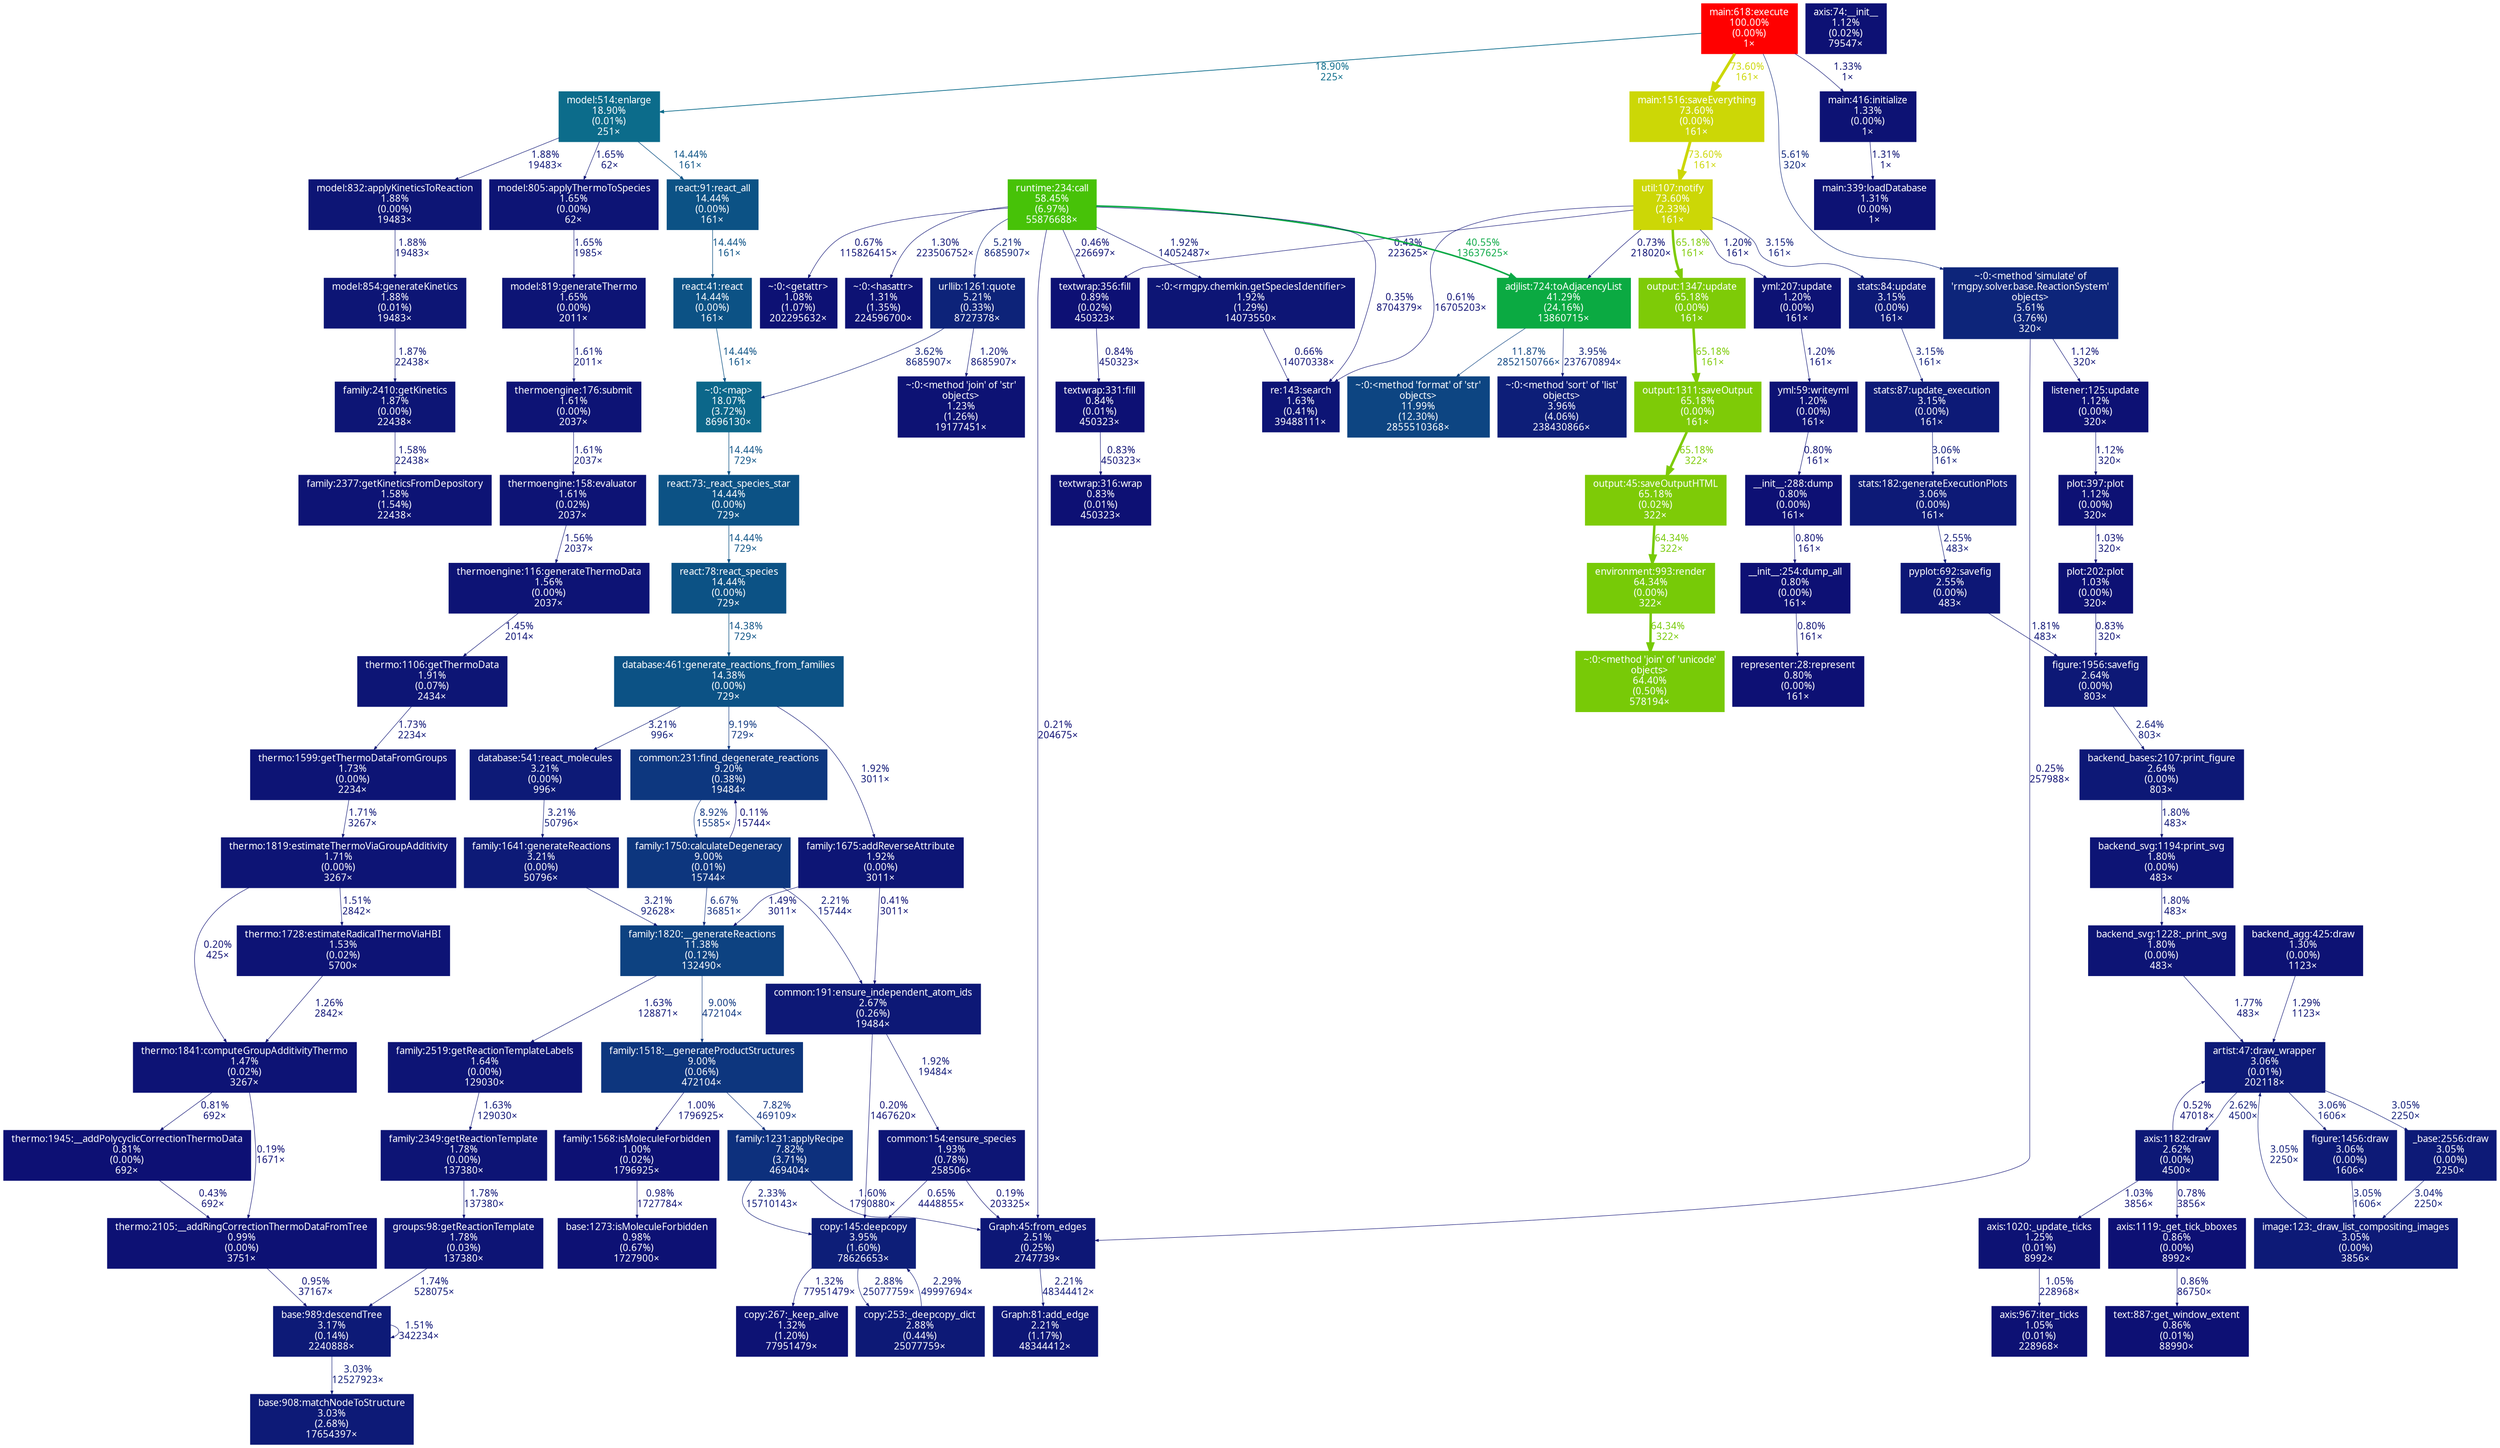 digraph {
	graph [fontname=ArialMT, nodesep=0.125, ranksep=0.25];
	node [fontcolor=white, fontname=ArialMT, height=0, shape=box, style=filled, width=0];
	edge [fontname=ArialMT];
	32 [color="#0d307d", fontcolor="#ffffff", fontsize="10.00", label="family:1231:applyRecipe\n7.82%\n(3.71%)\n469404×"];
	32 -> 255 [arrowsize="0.35", color="#0d1776", fontcolor="#0d1776", fontsize="10.00", label="2.33%\n15710143×", labeldistance="0.50", penwidth="0.50"];
	32 -> 2831 [arrowsize="0.35", color="#0d1375", fontcolor="#0d1375", fontsize="10.00", label="1.60%\n1790880×", labeldistance="0.50", penwidth="0.50"];
	50 [color="#0d1174", fontcolor="#ffffff", fontsize="10.00", label="thermo:2105:__addRingCorrectionThermoDataFromTree\n0.99%\n(0.00%)\n3751×"];
	50 -> 2561 [arrowsize="0.35", color="#0d1174", fontcolor="#0d1174", fontsize="10.00", label="0.95%\n37167×", labeldistance="0.50", penwidth="0.50"];
	52 [color="#0d1375", fontcolor="#ffffff", fontsize="10.00", label="family:2377:getKineticsFromDepository\n1.58%\n(1.54%)\n22438×"];
	57 [color="#0d1174", fontcolor="#ffffff", fontsize="10.00", label="base:1273:isMoleculeForbidden\n0.98%\n(0.67%)\n1727900×"];
	66 [color="#7ecb07", fontcolor="#ffffff", fontsize="10.00", label="output:45:saveOutputHTML\n65.18%\n(0.02%)\n322×"];
	66 -> 3070 [arrowsize="0.80", color="#77ca07", fontcolor="#77ca07", fontsize="10.00", label="64.34%\n322×", labeldistance="2.57", penwidth="2.57"];
	67 [color="#7ecb07", fontcolor="#ffffff", fontsize="10.00", label="output:1311:saveOutput\n65.18%\n(0.00%)\n161×"];
	67 -> 66 [arrowsize="0.81", color="#7ecb07", fontcolor="#7ecb07", fontsize="10.00", label="65.18%\n322×", labeldistance="2.61", penwidth="2.61"];
	69 [color="#0c678a", fontcolor="#ffffff", fontsize="10.00", label="~:0:<map>\n18.07%\n(3.72%)\n8696130×"];
	69 -> 4305 [arrowsize="0.38", color="#0c5285", fontcolor="#0c5285", fontsize="10.00", label="14.44%\n729×", labeldistance="0.58", penwidth="0.58"];
	120 [color="#0d1475", fontcolor="#ffffff", fontsize="10.00", label="groups:98:getReactionTemplate\n1.78%\n(0.03%)\n137380×"];
	120 -> 2561 [arrowsize="0.35", color="#0d1475", fontcolor="#0d1475", fontsize="10.00", label="1.74%\n528075×", labeldistance="0.50", penwidth="0.50"];
	168 [color="#0d1a77", fontcolor="#ffffff", fontsize="10.00", label="_base:2556:draw\n3.05%\n(0.00%)\n2250×"];
	168 -> 4208 [arrowsize="0.35", color="#0d1a77", fontcolor="#0d1a77", fontsize="10.00", label="3.04%\n2250×", labeldistance="0.50", penwidth="0.50"];
	179 [color="#0d1174", fontcolor="#ffffff", fontsize="10.00", label="plot:202:plot\n1.03%\n(0.00%)\n320×"];
	179 -> 616 [arrowsize="0.35", color="#0d1074", fontcolor="#0d1074", fontsize="10.00", label="0.83%\n320×", labeldistance="0.50", penwidth="0.50"];
	199 [color="#0d1174", fontcolor="#ffffff", fontsize="10.00", label="~:0:<getattr>\n1.08%\n(1.07%)\n202295632×"];
	228 [color="#0d1274", fontcolor="#ffffff", fontsize="10.00", label="~:0:<hasattr>\n1.31%\n(1.35%)\n224596700×"];
	255 [color="#0d1e78", fontcolor="#ffffff", fontsize="10.00", label="copy:145:deepcopy\n3.95%\n(1.60%)\n78626653×"];
	255 -> 979 [arrowsize="0.35", color="#0d1274", fontcolor="#0d1274", fontsize="10.00", label="1.32%\n77951479×", labeldistance="0.50", penwidth="0.50"];
	255 -> 985 [arrowsize="0.35", color="#0d1976", fontcolor="#0d1976", fontsize="10.00", label="2.88%\n25077759×", labeldistance="0.50", penwidth="0.50"];
	281 [color="#ff0000", fontcolor="#ffffff", fontsize="10.00", label="main:618:execute\n100.00%\n(0.00%)\n1×"];
	281 -> 372 [arrowsize="0.35", color="#0d1274", fontcolor="#0d1274", fontsize="10.00", label="1.33%\n1×", labeldistance="0.50", penwidth="0.50"];
	281 -> 935 [arrowsize="0.43", color="#0c6c8b", fontcolor="#0c6c8b", fontsize="10.00", label="18.90%\n225×", labeldistance="0.76", penwidth="0.76"];
	281 -> 1057 [arrowsize="0.35", color="#0d257a", fontcolor="#0d257a", fontsize="10.00", label="5.61%\n320×", labeldistance="0.50", penwidth="0.50"];
	281 -> 1232 [arrowsize="0.86", color="#ccd706", fontcolor="#ccd706", fontsize="10.00", label="73.60%\n161×", labeldistance="2.94", penwidth="2.94"];
	371 [color="#0d1375", fontcolor="#ffffff", fontsize="10.00", label="thermoengine:176:submit\n1.61%\n(0.00%)\n2037×"];
	371 -> 885 [arrowsize="0.35", color="#0d1375", fontcolor="#0d1375", fontsize="10.00", label="1.61%\n2037×", labeldistance="0.50", penwidth="0.50"];
	372 [color="#0d1274", fontcolor="#ffffff", fontsize="10.00", label="main:416:initialize\n1.33%\n(0.00%)\n1×"];
	372 -> 1982 [arrowsize="0.35", color="#0d1274", fontcolor="#0d1274", fontsize="10.00", label="1.31%\n1×", labeldistance="0.50", penwidth="0.50"];
	373 [color="#0d1475", fontcolor="#ffffff", fontsize="10.00", label="model:819:generateThermo\n1.65%\n(0.00%)\n2011×"];
	373 -> 371 [arrowsize="0.35", color="#0d1375", fontcolor="#0d1375", fontsize="10.00", label="1.61%\n2011×", labeldistance="0.50", penwidth="0.50"];
	401 [color="#0d1876", fontcolor="#ffffff", fontsize="10.00", label="backend_bases:2107:print_figure\n2.64%\n(0.00%)\n803×"];
	401 -> 1691 [arrowsize="0.35", color="#0d1475", fontcolor="#0d1475", fontsize="10.00", label="1.80%\n483×", labeldistance="0.50", penwidth="0.50"];
	403 [color="#0d1575", fontcolor="#ffffff", fontsize="10.00", label="family:1675:addReverseAttribute\n1.92%\n(0.00%)\n3011×"];
	403 -> 1048 [arrowsize="0.35", color="#0d0e73", fontcolor="#0d0e73", fontsize="10.00", label="0.41%\n3011×", labeldistance="0.50", penwidth="0.50"];
	403 -> 1726 [arrowsize="0.35", color="#0d1375", fontcolor="#0d1375", fontsize="10.00", label="1.49%\n3011×", labeldistance="0.50", penwidth="0.50"];
	404 [color="#0c5285", fontcolor="#ffffff", fontsize="10.00", label="database:461:generate_reactions_from_families\n14.38%\n(0.00%)\n729×"];
	404 -> 403 [arrowsize="0.35", color="#0d1575", fontcolor="#0d1575", fontsize="10.00", label="1.92%\n3011×", labeldistance="0.50", penwidth="0.50"];
	404 -> 1971 [arrowsize="0.35", color="#0d367f", fontcolor="#0d367f", fontsize="10.00", label="9.19%\n729×", labeldistance="0.50", penwidth="0.50"];
	404 -> 2732 [arrowsize="0.35", color="#0d1a77", fontcolor="#0d1a77", fontsize="10.00", label="3.21%\n996×", labeldistance="0.50", penwidth="0.50"];
	451 [color="#0d1074", fontcolor="#ffffff", fontsize="10.00", label="text:887:get_window_extent\n0.86%\n(0.01%)\n88990×"];
	536 [color="#0d1a77", fontcolor="#ffffff", fontsize="10.00", label="figure:1456:draw\n3.06%\n(0.00%)\n1606×"];
	536 -> 4208 [arrowsize="0.35", color="#0d1a77", fontcolor="#0d1a77", fontsize="10.00", label="3.05%\n1606×", labeldistance="0.50", penwidth="0.50"];
	538 [color="#0d1876", fontcolor="#ffffff", fontsize="10.00", label="axis:1182:draw\n2.62%\n(0.00%)\n4500×"];
	538 -> 598 [arrowsize="0.35", color="#0d1174", fontcolor="#0d1174", fontsize="10.00", label="1.03%\n3856×", labeldistance="0.50", penwidth="0.50"];
	538 -> 1243 [arrowsize="0.35", color="#0d0f73", fontcolor="#0d0f73", fontsize="10.00", label="0.52%\n47018×", labeldistance="0.50", penwidth="0.50"];
	538 -> 3307 [arrowsize="0.35", color="#0d1074", fontcolor="#0d1074", fontsize="10.00", label="0.78%\n3856×", labeldistance="0.50", penwidth="0.50"];
	598 [color="#0d1274", fontcolor="#ffffff", fontsize="10.00", label="axis:1020:_update_ticks\n1.25%\n(0.01%)\n8992×"];
	598 -> 1272 [arrowsize="0.35", color="#0d1174", fontcolor="#0d1174", fontsize="10.00", label="1.05%\n228968×", labeldistance="0.50", penwidth="0.50"];
	601 [color="#0d1074", fontcolor="#ffffff", fontsize="10.00", label="representer:28:represent\n0.80%\n(0.00%)\n161×"];
	602 [color="#0d1074", fontcolor="#ffffff", fontsize="10.00", label="__init__:254:dump_all\n0.80%\n(0.00%)\n161×"];
	602 -> 601 [arrowsize="0.35", color="#0d1074", fontcolor="#0d1074", fontsize="10.00", label="0.80%\n161×", labeldistance="0.50", penwidth="0.50"];
	610 [color="#0d1a77", fontcolor="#ffffff", fontsize="10.00", label="base:908:matchNodeToStructure\n3.03%\n(2.68%)\n17654397×"];
	614 [color="#0d4582", fontcolor="#ffffff", fontsize="10.00", label="~:0:<method 'format' of 'str'\nobjects>\n11.99%\n(12.30%)\n2855510368×"];
	616 [color="#0d1876", fontcolor="#ffffff", fontsize="10.00", label="figure:1956:savefig\n2.64%\n(0.00%)\n803×"];
	616 -> 401 [arrowsize="0.35", color="#0d1876", fontcolor="#0d1876", fontsize="10.00", label="2.64%\n803×", labeldistance="0.50", penwidth="0.50"];
	645 [color="#0d1174", fontcolor="#ffffff", fontsize="10.00", label="axis:74:__init__\n1.12%\n(0.02%)\n79547×"];
	716 [color="#0d1274", fontcolor="#ffffff", fontsize="10.00", label="backend_agg:425:draw\n1.30%\n(0.00%)\n1123×"];
	716 -> 1243 [arrowsize="0.35", color="#0d1274", fontcolor="#0d1274", fontsize="10.00", label="1.29%\n1123×", labeldistance="0.50", penwidth="0.50"];
	719 [color="#0d1575", fontcolor="#ffffff", fontsize="10.00", label="model:854:generateKinetics\n1.88%\n(0.01%)\n19483×"];
	719 -> 940 [arrowsize="0.35", color="#0d1575", fontcolor="#0d1575", fontsize="10.00", label="1.87%\n22438×", labeldistance="0.50", penwidth="0.50"];
	751 [color="#ccd706", fontcolor="#ffffff", fontsize="10.00", label="util:107:notify\n73.60%\n(2.33%)\n161×"];
	751 -> 1215 [arrowsize="0.35", color="#0d0f73", fontcolor="#0d0f73", fontsize="10.00", label="0.43%\n223625×", labeldistance="0.50", penwidth="0.50"];
	751 -> 1557 [arrowsize="0.35", color="#0d1074", fontcolor="#0d1074", fontsize="10.00", label="0.73%\n218020×", labeldistance="0.50", penwidth="0.50"];
	751 -> 1912 [arrowsize="0.81", color="#7ecb07", fontcolor="#7ecb07", fontsize="10.00", label="65.18%\n161×", labeldistance="2.61", penwidth="2.61"];
	751 -> 2518 [arrowsize="0.35", color="#0d1274", fontcolor="#0d1274", fontsize="10.00", label="1.20%\n161×", labeldistance="0.50", penwidth="0.50"];
	751 -> 3739 [arrowsize="0.35", color="#0d1a77", fontcolor="#0d1a77", fontsize="10.00", label="3.15%\n161×", labeldistance="0.50", penwidth="0.50"];
	751 -> 4433 [arrowsize="0.35", color="#0d0f74", fontcolor="#0d0f74", fontsize="10.00", label="0.61%\n16705203×", labeldistance="0.50", penwidth="0.50"];
	871 [color="#0d1a77", fontcolor="#ffffff", fontsize="10.00", label="stats:87:update_execution\n3.15%\n(0.00%)\n161×"];
	871 -> 1166 [arrowsize="0.35", color="#0d1a77", fontcolor="#0d1a77", fontsize="10.00", label="3.06%\n161×", labeldistance="0.50", penwidth="0.50"];
	880 [color="#0d1074", fontcolor="#ffffff", fontsize="10.00", label="__init__:288:dump\n0.80%\n(0.00%)\n161×"];
	880 -> 602 [arrowsize="0.35", color="#0d1074", fontcolor="#0d1074", fontsize="10.00", label="0.80%\n161×", labeldistance="0.50", penwidth="0.50"];
	885 [color="#0d1375", fontcolor="#ffffff", fontsize="10.00", label="thermoengine:158:evaluator\n1.61%\n(0.02%)\n2037×"];
	885 -> 3559 [arrowsize="0.35", color="#0d1375", fontcolor="#0d1375", fontsize="10.00", label="1.56%\n2037×", labeldistance="0.50", penwidth="0.50"];
	935 [color="#0c6c8b", fontcolor="#ffffff", fontsize="10.00", label="model:514:enlarge\n18.90%\n(0.01%)\n251×"];
	935 -> 3023 [arrowsize="0.38", color="#0c5285", fontcolor="#0c5285", fontsize="10.00", label="14.44%\n161×", labeldistance="0.58", penwidth="0.58"];
	935 -> 3364 [arrowsize="0.35", color="#0d1575", fontcolor="#0d1575", fontsize="10.00", label="1.88%\n19483×", labeldistance="0.50", penwidth="0.50"];
	935 -> 3560 [arrowsize="0.35", color="#0d1475", fontcolor="#0d1475", fontsize="10.00", label="1.65%\n62×", labeldistance="0.50", penwidth="0.50"];
	940 [color="#0d1575", fontcolor="#ffffff", fontsize="10.00", label="family:2410:getKinetics\n1.87%\n(0.00%)\n22438×"];
	940 -> 52 [arrowsize="0.35", color="#0d1375", fontcolor="#0d1375", fontsize="10.00", label="1.58%\n22438×", labeldistance="0.50", penwidth="0.50"];
	979 [color="#0d1274", fontcolor="#ffffff", fontsize="10.00", label="copy:267:_keep_alive\n1.32%\n(1.20%)\n77951479×"];
	985 [color="#0d1976", fontcolor="#ffffff", fontsize="10.00", label="copy:253:_deepcopy_dict\n2.88%\n(0.44%)\n25077759×"];
	985 -> 255 [arrowsize="0.35", color="#0d1676", fontcolor="#0d1676", fontsize="10.00", label="2.29%\n49997694×", labeldistance="0.50", penwidth="0.50"];
	1047 [color="#0d1575", fontcolor="#ffffff", fontsize="10.00", label="thermo:1106:getThermoData\n1.91%\n(0.07%)\n2434×"];
	1047 -> 3750 [arrowsize="0.35", color="#0d1475", fontcolor="#0d1475", fontsize="10.00", label="1.73%\n2234×", labeldistance="0.50", penwidth="0.50"];
	1048 [color="#0d1876", fontcolor="#ffffff", fontsize="10.00", label="common:191:ensure_independent_atom_ids\n2.67%\n(0.26%)\n19484×"];
	1048 -> 255 [arrowsize="0.35", color="#0d0e73", fontcolor="#0d0e73", fontsize="10.00", label="0.20%\n1467620×", labeldistance="0.50", penwidth="0.50"];
	1048 -> 1055 [arrowsize="0.35", color="#0d1575", fontcolor="#0d1575", fontsize="10.00", label="1.92%\n19484×", labeldistance="0.50", penwidth="0.50"];
	1050 [color="#0d1375", fontcolor="#ffffff", fontsize="10.00", label="thermo:1728:estimateRadicalThermoViaHBI\n1.53%\n(0.02%)\n5700×"];
	1050 -> 3072 [arrowsize="0.35", color="#0d1274", fontcolor="#0d1274", fontsize="10.00", label="1.26%\n2842×", labeldistance="0.50", penwidth="0.50"];
	1055 [color="#0d1575", fontcolor="#ffffff", fontsize="10.00", label="common:154:ensure_species\n1.93%\n(0.78%)\n258506×"];
	1055 -> 255 [arrowsize="0.35", color="#0d0f74", fontcolor="#0d0f74", fontsize="10.00", label="0.65%\n4448855×", labeldistance="0.50", penwidth="0.50"];
	1055 -> 2831 [arrowsize="0.35", color="#0d0e73", fontcolor="#0d0e73", fontsize="10.00", label="0.19%\n203325×", labeldistance="0.50", penwidth="0.50"];
	1056 [color="#47c208", fontcolor="#ffffff", fontsize="10.00", label="runtime:234:call\n58.45%\n(6.97%)\n55876688×"];
	1056 -> 199 [arrowsize="0.35", color="#0d1074", fontcolor="#0d1074", fontsize="10.00", label="0.67%\n115826415×", labeldistance="0.50", penwidth="0.50"];
	1056 -> 228 [arrowsize="0.35", color="#0d1274", fontcolor="#0d1274", fontsize="10.00", label="1.30%\n223506752×", labeldistance="0.50", penwidth="0.50"];
	1056 -> 1215 [arrowsize="0.35", color="#0d0f73", fontcolor="#0d0f73", fontsize="10.00", label="0.46%\n226697×", labeldistance="0.50", penwidth="0.50"];
	1056 -> 1388 [arrowsize="0.35", color="#0d2379", fontcolor="#0d2379", fontsize="10.00", label="5.21%\n8685907×", labeldistance="0.50", penwidth="0.50"];
	1056 -> 1557 [arrowsize="0.64", color="#0ba946", fontcolor="#0ba946", fontsize="10.00", label="40.55%\n13637625×", labeldistance="1.62", penwidth="1.62"];
	1056 -> 2831 [arrowsize="0.35", color="#0d0e73", fontcolor="#0d0e73", fontsize="10.00", label="0.21%\n204675×", labeldistance="0.50", penwidth="0.50"];
	1056 -> 3232 [arrowsize="0.35", color="#0d1575", fontcolor="#0d1575", fontsize="10.00", label="1.92%\n14052487×", labeldistance="0.50", penwidth="0.50"];
	1056 -> 4433 [arrowsize="0.35", color="#0d0e73", fontcolor="#0d0e73", fontsize="10.00", label="0.35%\n8704379×", labeldistance="0.50", penwidth="0.50"];
	1057 [color="#0d257a", fontcolor="#ffffff", fontsize="10.00", label="~:0:<method 'simulate' of\n'rmgpy.solver.base.ReactionSystem'\nobjects>\n5.61%\n(3.76%)\n320×"];
	1057 -> 2586 [arrowsize="0.35", color="#0d1174", fontcolor="#0d1174", fontsize="10.00", label="1.12%\n320×", labeldistance="0.50", penwidth="0.50"];
	1057 -> 2831 [arrowsize="0.35", color="#0d0e73", fontcolor="#0d0e73", fontsize="10.00", label="0.25%\n257988×", labeldistance="0.50", penwidth="0.50"];
	1165 [color="#0d1776", fontcolor="#ffffff", fontsize="10.00", label="pyplot:692:savefig\n2.55%\n(0.00%)\n483×"];
	1165 -> 616 [arrowsize="0.35", color="#0d1475", fontcolor="#0d1475", fontsize="10.00", label="1.81%\n483×", labeldistance="0.50", penwidth="0.50"];
	1166 [color="#0d1a77", fontcolor="#ffffff", fontsize="10.00", label="stats:182:generateExecutionPlots\n3.06%\n(0.00%)\n161×"];
	1166 -> 1165 [arrowsize="0.35", color="#0d1776", fontcolor="#0d1776", fontsize="10.00", label="2.55%\n483×", labeldistance="0.50", penwidth="0.50"];
	1181 [color="#0d1e78", fontcolor="#ffffff", fontsize="10.00", label="~:0:<method 'sort' of 'list'\nobjects>\n3.96%\n(4.06%)\n238430866×"];
	1214 [color="#0d1074", fontcolor="#ffffff", fontsize="10.00", label="textwrap:331:fill\n0.84%\n(0.01%)\n450323×"];
	1214 -> 2711 [arrowsize="0.35", color="#0d1074", fontcolor="#0d1074", fontsize="10.00", label="0.83%\n450323×", labeldistance="0.50", penwidth="0.50"];
	1215 [color="#0d1074", fontcolor="#ffffff", fontsize="10.00", label="textwrap:356:fill\n0.89%\n(0.02%)\n450323×"];
	1215 -> 1214 [arrowsize="0.35", color="#0d1074", fontcolor="#0d1074", fontsize="10.00", label="0.84%\n450323×", labeldistance="0.50", penwidth="0.50"];
	1232 [color="#ccd706", fontcolor="#ffffff", fontsize="10.00", label="main:1516:saveEverything\n73.60%\n(0.00%)\n161×"];
	1232 -> 751 [arrowsize="0.86", color="#ccd706", fontcolor="#ccd706", fontsize="10.00", label="73.60%\n161×", labeldistance="2.94", penwidth="2.94"];
	1243 [color="#0d1a77", fontcolor="#ffffff", fontsize="10.00", label="artist:47:draw_wrapper\n3.06%\n(0.01%)\n202118×"];
	1243 -> 168 [arrowsize="0.35", color="#0d1a77", fontcolor="#0d1a77", fontsize="10.00", label="3.05%\n2250×", labeldistance="0.50", penwidth="0.50"];
	1243 -> 536 [arrowsize="0.35", color="#0d1a77", fontcolor="#0d1a77", fontsize="10.00", label="3.06%\n1606×", labeldistance="0.50", penwidth="0.50"];
	1243 -> 538 [arrowsize="0.35", color="#0d1876", fontcolor="#0d1876", fontsize="10.00", label="2.62%\n4500×", labeldistance="0.50", penwidth="0.50"];
	1272 [color="#0d1174", fontcolor="#ffffff", fontsize="10.00", label="axis:967:iter_ticks\n1.05%\n(0.01%)\n228968×"];
	1388 [color="#0d2379", fontcolor="#ffffff", fontsize="10.00", label="urllib:1261:quote\n5.21%\n(0.33%)\n8727378×"];
	1388 -> 69 [arrowsize="0.35", color="#0d1c77", fontcolor="#0d1c77", fontsize="10.00", label="3.62%\n8685907×", labeldistance="0.50", penwidth="0.50"];
	1388 -> 2063 [arrowsize="0.35", color="#0d1274", fontcolor="#0d1274", fontsize="10.00", label="1.20%\n8685907×", labeldistance="0.50", penwidth="0.50"];
	1557 [color="#0baa42", fontcolor="#ffffff", fontsize="10.00", label="adjlist:724:toAdjacencyList\n41.29%\n(24.16%)\n13860715×"];
	1557 -> 614 [arrowsize="0.35", color="#0d4482", fontcolor="#0d4482", fontsize="10.00", label="11.87%\n2852150766×", labeldistance="0.50", penwidth="0.50"];
	1557 -> 1181 [arrowsize="0.35", color="#0d1e78", fontcolor="#0d1e78", fontsize="10.00", label="3.95%\n237670894×", labeldistance="0.50", penwidth="0.50"];
	1691 [color="#0d1475", fontcolor="#ffffff", fontsize="10.00", label="backend_svg:1194:print_svg\n1.80%\n(0.00%)\n483×"];
	1691 -> 3304 [arrowsize="0.35", color="#0d1475", fontcolor="#0d1475", fontsize="10.00", label="1.80%\n483×", labeldistance="0.50", penwidth="0.50"];
	1726 [color="#0d4281", fontcolor="#ffffff", fontsize="10.00", label="family:1820:__generateReactions\n11.38%\n(0.12%)\n132490×"];
	1726 -> 3918 [arrowsize="0.35", color="#0d367e", fontcolor="#0d367e", fontsize="10.00", label="9.00%\n472104×", labeldistance="0.50", penwidth="0.50"];
	1726 -> 3970 [arrowsize="0.35", color="#0d1475", fontcolor="#0d1475", fontsize="10.00", label="1.63%\n128871×", labeldistance="0.50", penwidth="0.50"];
	1828 [color="#0c5285", fontcolor="#ffffff", fontsize="10.00", label="react:41:react\n14.44%\n(0.00%)\n161×"];
	1828 -> 69 [arrowsize="0.38", color="#0c5285", fontcolor="#0c5285", fontsize="10.00", label="14.44%\n161×", labeldistance="0.58", penwidth="0.58"];
	1840 [color="#0d367e", fontcolor="#ffffff", fontsize="10.00", label="family:1750:calculateDegeneracy\n9.00%\n(0.01%)\n15744×"];
	1840 -> 1048 [arrowsize="0.35", color="#0d1676", fontcolor="#0d1676", fontsize="10.00", label="2.21%\n15744×", labeldistance="0.50", penwidth="0.50"];
	1840 -> 1726 [arrowsize="0.35", color="#0d2a7b", fontcolor="#0d2a7b", fontsize="10.00", label="6.67%\n36851×", labeldistance="0.50", penwidth="0.50"];
	1840 -> 1971 [arrowsize="0.35", color="#0d0d73", fontcolor="#0d0d73", fontsize="10.00", label="0.11%\n15744×", labeldistance="0.50", penwidth="0.50"];
	1902 [color="#0d1174", fontcolor="#ffffff", fontsize="10.00", label="family:1568:isMoleculeForbidden\n1.00%\n(0.02%)\n1796925×"];
	1902 -> 57 [arrowsize="0.35", color="#0d1174", fontcolor="#0d1174", fontsize="10.00", label="0.98%\n1727784×", labeldistance="0.50", penwidth="0.50"];
	1912 [color="#7ecb07", fontcolor="#ffffff", fontsize="10.00", label="output:1347:update\n65.18%\n(0.00%)\n161×"];
	1912 -> 67 [arrowsize="0.81", color="#7ecb07", fontcolor="#7ecb07", fontsize="10.00", label="65.18%\n161×", labeldistance="2.61", penwidth="2.61"];
	1971 [color="#0d377f", fontcolor="#ffffff", fontsize="10.00", label="common:231:find_degenerate_reactions\n9.20%\n(0.38%)\n19484×"];
	1971 -> 1840 [arrowsize="0.35", color="#0d357e", fontcolor="#0d357e", fontsize="10.00", label="8.92%\n15585×", labeldistance="0.50", penwidth="0.50"];
	1982 [color="#0d1274", fontcolor="#ffffff", fontsize="10.00", label="main:339:loadDatabase\n1.31%\n(0.00%)\n1×"];
	2039 [color="#78ca07", fontcolor="#ffffff", fontsize="10.00", label="~:0:<method 'join' of 'unicode'\nobjects>\n64.40%\n(0.50%)\n578194×"];
	2063 [color="#0d1274", fontcolor="#ffffff", fontsize="10.00", label="~:0:<method 'join' of 'str'\nobjects>\n1.23%\n(1.26%)\n19177451×"];
	2176 [color="#0c5285", fontcolor="#ffffff", fontsize="10.00", label="react:78:react_species\n14.44%\n(0.00%)\n729×"];
	2176 -> 404 [arrowsize="0.38", color="#0c5285", fontcolor="#0c5285", fontsize="10.00", label="14.38%\n729×", labeldistance="0.58", penwidth="0.58"];
	2291 [color="#0d1074", fontcolor="#ffffff", fontsize="10.00", label="thermo:1945:__addPolycyclicCorrectionThermoData\n0.81%\n(0.00%)\n692×"];
	2291 -> 50 [arrowsize="0.35", color="#0d0e73", fontcolor="#0d0e73", fontsize="10.00", label="0.43%\n692×", labeldistance="0.50", penwidth="0.50"];
	2518 [color="#0d1274", fontcolor="#ffffff", fontsize="10.00", label="yml:207:update\n1.20%\n(0.00%)\n161×"];
	2518 -> 4237 [arrowsize="0.35", color="#0d1274", fontcolor="#0d1274", fontsize="10.00", label="1.20%\n161×", labeldistance="0.50", penwidth="0.50"];
	2561 [color="#0d1a77", fontcolor="#ffffff", fontsize="10.00", label="base:989:descendTree\n3.17%\n(0.14%)\n2240888×"];
	2561 -> 610 [arrowsize="0.35", color="#0d1a77", fontcolor="#0d1a77", fontsize="10.00", label="3.03%\n12527923×", labeldistance="0.50", penwidth="0.50"];
	2561 -> 2561 [arrowsize="0.35", color="#0d1375", fontcolor="#0d1375", fontsize="10.00", label="1.51%\n342234×", labeldistance="0.50", penwidth="0.50"];
	2586 [color="#0d1174", fontcolor="#ffffff", fontsize="10.00", label="listener:125:update\n1.12%\n(0.00%)\n320×"];
	2586 -> 3731 [arrowsize="0.35", color="#0d1174", fontcolor="#0d1174", fontsize="10.00", label="1.12%\n320×", labeldistance="0.50", penwidth="0.50"];
	2711 [color="#0d1074", fontcolor="#ffffff", fontsize="10.00", label="textwrap:316:wrap\n0.83%\n(0.01%)\n450323×"];
	2729 [color="#0d1a77", fontcolor="#ffffff", fontsize="10.00", label="family:1641:generateReactions\n3.21%\n(0.00%)\n50796×"];
	2729 -> 1726 [arrowsize="0.35", color="#0d1a77", fontcolor="#0d1a77", fontsize="10.00", label="3.21%\n92628×", labeldistance="0.50", penwidth="0.50"];
	2732 [color="#0d1a77", fontcolor="#ffffff", fontsize="10.00", label="database:541:react_molecules\n3.21%\n(0.00%)\n996×"];
	2732 -> 2729 [arrowsize="0.35", color="#0d1a77", fontcolor="#0d1a77", fontsize="10.00", label="3.21%\n50796×", labeldistance="0.50", penwidth="0.50"];
	2831 [color="#0d1776", fontcolor="#ffffff", fontsize="10.00", label="Graph:45:from_edges\n2.51%\n(0.25%)\n2747739×"];
	2831 -> 3091 [arrowsize="0.35", color="#0d1676", fontcolor="#0d1676", fontsize="10.00", label="2.21%\n48344412×", labeldistance="0.50", penwidth="0.50"];
	3023 [color="#0c5285", fontcolor="#ffffff", fontsize="10.00", label="react:91:react_all\n14.44%\n(0.00%)\n161×"];
	3023 -> 1828 [arrowsize="0.38", color="#0c5285", fontcolor="#0c5285", fontsize="10.00", label="14.44%\n161×", labeldistance="0.58", penwidth="0.58"];
	3070 [color="#77ca07", fontcolor="#ffffff", fontsize="10.00", label="environment:993:render\n64.34%\n(0.00%)\n322×"];
	3070 -> 2039 [arrowsize="0.80", color="#77ca07", fontcolor="#77ca07", fontsize="10.00", label="64.34%\n322×", labeldistance="2.57", penwidth="2.57"];
	3072 [color="#0d1375", fontcolor="#ffffff", fontsize="10.00", label="thermo:1841:computeGroupAdditivityThermo\n1.47%\n(0.02%)\n3267×"];
	3072 -> 50 [arrowsize="0.35", color="#0d0e73", fontcolor="#0d0e73", fontsize="10.00", label="0.19%\n1671×", labeldistance="0.50", penwidth="0.50"];
	3072 -> 2291 [arrowsize="0.35", color="#0d1074", fontcolor="#0d1074", fontsize="10.00", label="0.81%\n692×", labeldistance="0.50", penwidth="0.50"];
	3091 [color="#0d1676", fontcolor="#ffffff", fontsize="10.00", label="Graph:81:add_edge\n2.21%\n(1.17%)\n48344412×"];
	3232 [color="#0d1575", fontcolor="#ffffff", fontsize="10.00", label="~:0:<rmgpy.chemkin.getSpeciesIdentifier>\n1.92%\n(1.29%)\n14073550×"];
	3232 -> 4433 [arrowsize="0.35", color="#0d0f74", fontcolor="#0d0f74", fontsize="10.00", label="0.66%\n14070338×", labeldistance="0.50", penwidth="0.50"];
	3304 [color="#0d1475", fontcolor="#ffffff", fontsize="10.00", label="backend_svg:1228:_print_svg\n1.80%\n(0.00%)\n483×"];
	3304 -> 1243 [arrowsize="0.35", color="#0d1475", fontcolor="#0d1475", fontsize="10.00", label="1.77%\n483×", labeldistance="0.50", penwidth="0.50"];
	3307 [color="#0d1074", fontcolor="#ffffff", fontsize="10.00", label="axis:1119:_get_tick_bboxes\n0.86%\n(0.00%)\n8992×"];
	3307 -> 451 [arrowsize="0.35", color="#0d1074", fontcolor="#0d1074", fontsize="10.00", label="0.86%\n86750×", labeldistance="0.50", penwidth="0.50"];
	3364 [color="#0d1575", fontcolor="#ffffff", fontsize="10.00", label="model:832:applyKineticsToReaction\n1.88%\n(0.00%)\n19483×"];
	3364 -> 719 [arrowsize="0.35", color="#0d1575", fontcolor="#0d1575", fontsize="10.00", label="1.88%\n19483×", labeldistance="0.50", penwidth="0.50"];
	3559 [color="#0d1375", fontcolor="#ffffff", fontsize="10.00", label="thermoengine:116:generateThermoData\n1.56%\n(0.00%)\n2037×"];
	3559 -> 1047 [arrowsize="0.35", color="#0d1375", fontcolor="#0d1375", fontsize="10.00", label="1.45%\n2014×", labeldistance="0.50", penwidth="0.50"];
	3560 [color="#0d1475", fontcolor="#ffffff", fontsize="10.00", label="model:805:applyThermoToSpecies\n1.65%\n(0.00%)\n62×"];
	3560 -> 373 [arrowsize="0.35", color="#0d1475", fontcolor="#0d1475", fontsize="10.00", label="1.65%\n1985×", labeldistance="0.50", penwidth="0.50"];
	3731 [color="#0d1174", fontcolor="#ffffff", fontsize="10.00", label="plot:397:plot\n1.12%\n(0.00%)\n320×"];
	3731 -> 179 [arrowsize="0.35", color="#0d1174", fontcolor="#0d1174", fontsize="10.00", label="1.03%\n320×", labeldistance="0.50", penwidth="0.50"];
	3739 [color="#0d1a77", fontcolor="#ffffff", fontsize="10.00", label="stats:84:update\n3.15%\n(0.00%)\n161×"];
	3739 -> 871 [arrowsize="0.35", color="#0d1a77", fontcolor="#0d1a77", fontsize="10.00", label="3.15%\n161×", labeldistance="0.50", penwidth="0.50"];
	3750 [color="#0d1475", fontcolor="#ffffff", fontsize="10.00", label="thermo:1599:getThermoDataFromGroups\n1.73%\n(0.00%)\n2234×"];
	3750 -> 3855 [arrowsize="0.35", color="#0d1475", fontcolor="#0d1475", fontsize="10.00", label="1.71%\n3267×", labeldistance="0.50", penwidth="0.50"];
	3855 [color="#0d1475", fontcolor="#ffffff", fontsize="10.00", label="thermo:1819:estimateThermoViaGroupAdditivity\n1.71%\n(0.00%)\n3267×"];
	3855 -> 1050 [arrowsize="0.35", color="#0d1375", fontcolor="#0d1375", fontsize="10.00", label="1.51%\n2842×", labeldistance="0.50", penwidth="0.50"];
	3855 -> 3072 [arrowsize="0.35", color="#0d0e73", fontcolor="#0d0e73", fontsize="10.00", label="0.20%\n425×", labeldistance="0.50", penwidth="0.50"];
	3918 [color="#0d367e", fontcolor="#ffffff", fontsize="10.00", label="family:1518:__generateProductStructures\n9.00%\n(0.06%)\n472104×"];
	3918 -> 32 [arrowsize="0.35", color="#0d307d", fontcolor="#0d307d", fontsize="10.00", label="7.82%\n469109×", labeldistance="0.50", penwidth="0.50"];
	3918 -> 1902 [arrowsize="0.35", color="#0d1174", fontcolor="#0d1174", fontsize="10.00", label="1.00%\n1796925×", labeldistance="0.50", penwidth="0.50"];
	3970 [color="#0d1475", fontcolor="#ffffff", fontsize="10.00", label="family:2519:getReactionTemplateLabels\n1.64%\n(0.00%)\n129030×"];
	3970 -> 4918 [arrowsize="0.35", color="#0d1475", fontcolor="#0d1475", fontsize="10.00", label="1.63%\n129030×", labeldistance="0.50", penwidth="0.50"];
	4208 [color="#0d1a77", fontcolor="#ffffff", fontsize="10.00", label="image:123:_draw_list_compositing_images\n3.05%\n(0.00%)\n3856×"];
	4208 -> 1243 [arrowsize="0.35", color="#0d1a77", fontcolor="#0d1a77", fontsize="10.00", label="3.05%\n2250×", labeldistance="0.50", penwidth="0.50"];
	4237 [color="#0d1274", fontcolor="#ffffff", fontsize="10.00", label="yml:59:writeyml\n1.20%\n(0.00%)\n161×"];
	4237 -> 880 [arrowsize="0.35", color="#0d1074", fontcolor="#0d1074", fontsize="10.00", label="0.80%\n161×", labeldistance="0.50", penwidth="0.50"];
	4305 [color="#0c5285", fontcolor="#ffffff", fontsize="10.00", label="react:73:_react_species_star\n14.44%\n(0.00%)\n729×"];
	4305 -> 2176 [arrowsize="0.38", color="#0c5285", fontcolor="#0c5285", fontsize="10.00", label="14.44%\n729×", labeldistance="0.58", penwidth="0.58"];
	4433 [color="#0d1475", fontcolor="#ffffff", fontsize="10.00", label="re:143:search\n1.63%\n(0.41%)\n39488111×"];
	4918 [color="#0d1475", fontcolor="#ffffff", fontsize="10.00", label="family:2349:getReactionTemplate\n1.78%\n(0.00%)\n137380×"];
	4918 -> 120 [arrowsize="0.35", color="#0d1475", fontcolor="#0d1475", fontsize="10.00", label="1.78%\n137380×", labeldistance="0.50", penwidth="0.50"];
}
